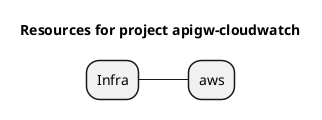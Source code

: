 @startmindmap
title Resources for project apigw-cloudwatch
skinparam monochrome true
+ Infra
++ aws

@endmindmap